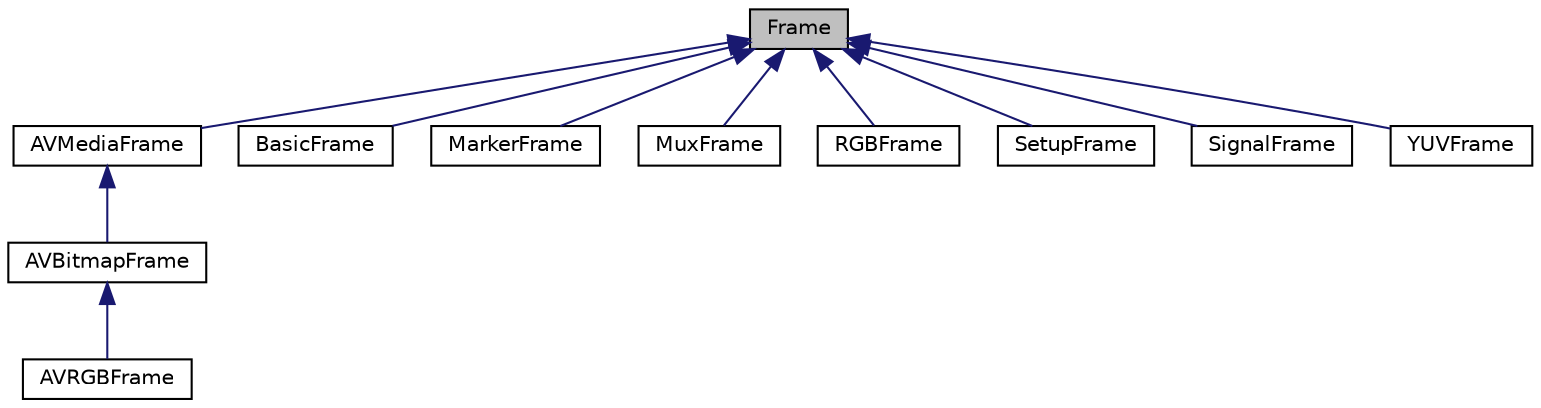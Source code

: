 digraph "Frame"
{
  edge [fontname="Helvetica",fontsize="10",labelfontname="Helvetica",labelfontsize="10"];
  node [fontname="Helvetica",fontsize="10",shape=record];
  Node0 [label="Frame",height=0.2,width=0.4,color="black", fillcolor="grey75", style="filled", fontcolor="black"];
  Node0 -> Node1 [dir="back",color="midnightblue",fontsize="10",style="solid",fontname="Helvetica"];
  Node1 [label="AVMediaFrame",height=0.2,width=0.4,color="black", fillcolor="white", style="filled",URL="$classAVMediaFrame.html",tooltip="Decoded Frame in FFmpeg format. "];
  Node1 -> Node2 [dir="back",color="midnightblue",fontsize="10",style="solid",fontname="Helvetica"];
  Node2 [label="AVBitmapFrame",height=0.2,width=0.4,color="black", fillcolor="white", style="filled",URL="$classAVBitmapFrame.html",tooltip="Decoded YUV/RGB frame in FFMpeg format. "];
  Node2 -> Node3 [dir="back",color="midnightblue",fontsize="10",style="solid",fontname="Helvetica"];
  Node3 [label="AVRGBFrame",height=0.2,width=0.4,color="black", fillcolor="white", style="filled",URL="$classAVRGBFrame.html",tooltip="Decoded YUV frame in a non-planar format (thus \"NP\") "];
  Node0 -> Node4 [dir="back",color="midnightblue",fontsize="10",style="solid",fontname="Helvetica"];
  Node4 [label="BasicFrame",height=0.2,width=0.4,color="black", fillcolor="white", style="filled",URL="$classBasicFrame.html",tooltip="Custom payload Frame. "];
  Node0 -> Node5 [dir="back",color="midnightblue",fontsize="10",style="solid",fontname="Helvetica"];
  Node5 [label="MarkerFrame",height=0.2,width=0.4,color="black", fillcolor="white", style="filled",URL="$classMarkerFrame.html"];
  Node0 -> Node6 [dir="back",color="midnightblue",fontsize="10",style="solid",fontname="Helvetica"];
  Node6 [label="MuxFrame",height=0.2,width=0.4,color="black", fillcolor="white", style="filled",URL="$classMuxFrame.html",tooltip="A muxed packet (in some container format) "];
  Node0 -> Node7 [dir="back",color="midnightblue",fontsize="10",style="solid",fontname="Helvetica"];
  Node7 [label="RGBFrame",height=0.2,width=0.4,color="black", fillcolor="white", style="filled",URL="$classRGBFrame.html",tooltip="Our own RGB24 structure. "];
  Node0 -> Node8 [dir="back",color="midnightblue",fontsize="10",style="solid",fontname="Helvetica"];
  Node8 [label="SetupFrame",height=0.2,width=0.4,color="black", fillcolor="white", style="filled",URL="$classSetupFrame.html",tooltip="Setup frame. "];
  Node0 -> Node9 [dir="back",color="midnightblue",fontsize="10",style="solid",fontname="Helvetica"];
  Node9 [label="SignalFrame",height=0.2,width=0.4,color="black", fillcolor="white", style="filled",URL="$classSignalFrame.html",tooltip="A frame signaling internal thread commands, states of recorded video, etc. "];
  Node0 -> Node10 [dir="back",color="midnightblue",fontsize="10",style="solid",fontname="Helvetica"];
  Node10 [label="YUVFrame",height=0.2,width=0.4,color="black", fillcolor="white", style="filled",URL="$classYUVFrame.html",tooltip="A GPU YUV frame. "];
}
